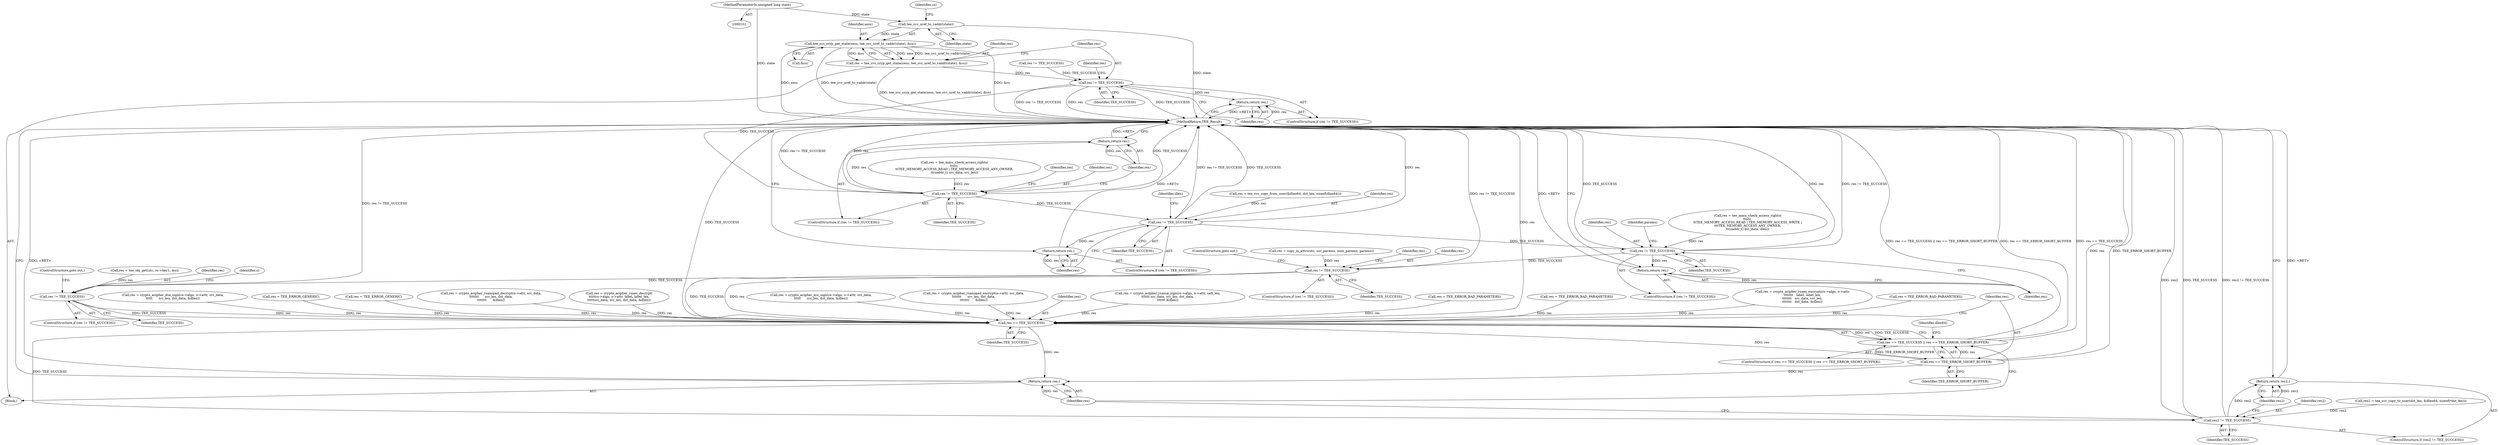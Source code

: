 digraph "0_optee_os_70697bf3c5dc3d201341b01a1a8e5bc6d2fb48f8@pointer" {
"1000150" [label="(Call,tee_svc_cryp_get_state(sess, tee_svc_uref_to_vaddr(state), &cs))"];
"1000152" [label="(Call,tee_svc_uref_to_vaddr(state))"];
"1000102" [label="(MethodParameterIn,unsigned long state)"];
"1000148" [label="(Call,res = tee_svc_cryp_get_state(sess, tee_svc_uref_to_vaddr(state), &cs))"];
"1000157" [label="(Call,res != TEE_SUCCESS)"];
"1000160" [label="(Return,return res;)"];
"1000174" [label="(Call,res != TEE_SUCCESS)"];
"1000177" [label="(Return,return res;)"];
"1000188" [label="(Call,res != TEE_SUCCESS)"];
"1000191" [label="(Return,return res;)"];
"1000210" [label="(Call,res != TEE_SUCCESS)"];
"1000213" [label="(Return,return res;)"];
"1000235" [label="(Call,res != TEE_SUCCESS)"];
"1000249" [label="(Call,res != TEE_SUCCESS)"];
"1000511" [label="(Call,res == TEE_SUCCESS)"];
"1000510" [label="(Call,res == TEE_SUCCESS || res == TEE_ERROR_SHORT_BUFFER)"];
"1000514" [label="(Call,res == TEE_ERROR_SHORT_BUFFER)"];
"1000537" [label="(Return,return res;)"];
"1000532" [label="(Call,res2 != TEE_SUCCESS)"];
"1000535" [label="(Return,return res2;)"];
"1000249" [label="(Call,res != TEE_SUCCESS)"];
"1000539" [label="(MethodReturn,TEE_Result)"];
"1000516" [label="(Identifier,TEE_ERROR_SHORT_BUFFER)"];
"1000486" [label="(Call,res = crypto_acipher_ecc_sign(cs->algo, o->attr, src_data,\n\t\t\t\t\t      src_len, dst_data, &dlen))"];
"1000258" [label="(Identifier,o)"];
"1000234" [label="(ControlStructure,if (res != TEE_SUCCESS))"];
"1000150" [label="(Call,tee_svc_cryp_get_state(sess, tee_svc_uref_to_vaddr(state), &cs))"];
"1000163" [label="(Identifier,res)"];
"1000190" [label="(Identifier,TEE_SUCCESS)"];
"1000194" [label="(Identifier,dlen)"];
"1000159" [label="(Identifier,TEE_SUCCESS)"];
"1000281" [label="(Call,res = crypto_acipher_rsanopad_encrypt(o->attr, src_data,\n\t\t\t\t\t\t\t      src_len, dst_data,\n\t\t\t\t\t\t\t      &dlen))"];
"1000512" [label="(Identifier,res)"];
"1000188" [label="(Call,res != TEE_SUCCESS)"];
"1000158" [label="(Identifier,res)"];
"1000447" [label="(Call,res = crypto_acipher_rsassa_sign(cs->algo, o->attr, salt_len,\n\t\t\t\t\t\t src_data, src_len, dst_data,\n\t\t\t\t\t\t &dlen))"];
"1000213" [label="(Return,return res;)"];
"1000251" [label="(Identifier,TEE_SUCCESS)"];
"1000179" [label="(Call,res = tee_svc_copy_from_user(&dlen64, dst_len, sizeof(dlen64)))"];
"1000154" [label="(Call,&cs)"];
"1000192" [label="(Identifier,res)"];
"1000240" [label="(Identifier,res)"];
"1000212" [label="(Identifier,TEE_SUCCESS)"];
"1000189" [label="(Identifier,res)"];
"1000237" [label="(Identifier,TEE_SUCCESS)"];
"1000175" [label="(Identifier,res)"];
"1000537" [label="(Return,return res;)"];
"1000536" [label="(Identifier,res2)"];
"1000502" [label="(Call,res = TEE_ERROR_BAD_PARAMETERS)"];
"1000252" [label="(ControlStructure,goto out;)"];
"1000535" [label="(Return,return res2;)"];
"1000196" [label="(Call,res = tee_mmu_check_access_rights(\n\t\tutc,\n\t\tTEE_MEMORY_ACCESS_READ | TEE_MEMORY_ACCESS_WRITE |\n\t\t\tTEE_MEMORY_ACCESS_ANY_OWNER,\n\t\t(uaddr_t) dst_data, dlen))"];
"1000109" [label="(Block,)"];
"1000157" [label="(Call,res != TEE_SUCCESS)"];
"1000533" [label="(Identifier,res2)"];
"1000211" [label="(Identifier,res)"];
"1000153" [label="(Identifier,state)"];
"1000173" [label="(ControlStructure,if (res != TEE_SUCCESS))"];
"1000156" [label="(ControlStructure,if (res != TEE_SUCCESS))"];
"1000532" [label="(Call,res2 != TEE_SUCCESS)"];
"1000210" [label="(Call,res != TEE_SUCCESS)"];
"1000187" [label="(ControlStructure,if (res != TEE_SUCCESS))"];
"1000414" [label="(Call,res = TEE_ERROR_BAD_PARAMETERS)"];
"1000514" [label="(Call,res == TEE_ERROR_SHORT_BUFFER)"];
"1000209" [label="(ControlStructure,if (res != TEE_SUCCESS))"];
"1000372" [label="(Call,res = crypto_acipher_rsaes_encrypt(cs->algo, o->attr,\n\t\t\t\t\t\t\t   label, label_len,\n\t\t\t\t\t\t\t   src_data, src_len,\n\t\t\t\t\t\t\t   dst_data, &dlen))"];
"1000235" [label="(Call,res != TEE_SUCCESS)"];
"1000161" [label="(Identifier,res)"];
"1000236" [label="(Identifier,res)"];
"1000137" [label="(Call,res != TEE_SUCCESS)"];
"1000155" [label="(Identifier,cs)"];
"1000531" [label="(ControlStructure,if (res2 != TEE_SUCCESS))"];
"1000162" [label="(Call,res = tee_mmu_check_access_rights(\n\t\tutc,\n\t\tTEE_MEMORY_ACCESS_READ | TEE_MEMORY_ACCESS_ANY_OWNER,\n\t\t(uaddr_t) src_data, src_len))"];
"1000177" [label="(Return,return res;)"];
"1000509" [label="(ControlStructure,if (res == TEE_SUCCESS || res == TEE_ERROR_SHORT_BUFFER))"];
"1000522" [label="(Call,res2 = tee_svc_copy_to_user(dst_len, &dlen64, sizeof(*dst_len)))"];
"1000214" [label="(Identifier,res)"];
"1000520" [label="(Identifier,dlen64)"];
"1000511" [label="(Call,res == TEE_SUCCESS)"];
"1000174" [label="(Call,res != TEE_SUCCESS)"];
"1000437" [label="(Call,res = TEE_ERROR_BAD_PARAMETERS)"];
"1000466" [label="(Call,res = crypto_acipher_dsa_sign(cs->algo, o->attr, src_data,\n\t\t\t\t\t      src_len, dst_data, &dlen))"];
"1000238" [label="(ControlStructure,goto out;)"];
"1000191" [label="(Return,return res;)"];
"1000538" [label="(Identifier,res)"];
"1000149" [label="(Identifier,res)"];
"1000151" [label="(Identifier,sess)"];
"1000216" [label="(Identifier,params)"];
"1000239" [label="(Call,res = tee_obj_get(utc, cs->key1, &o))"];
"1000264" [label="(Call,res = TEE_ERROR_GENERIC)"];
"1000313" [label="(Call,res = TEE_ERROR_GENERIC)"];
"1000160" [label="(Return,return res;)"];
"1000513" [label="(Identifier,TEE_SUCCESS)"];
"1000534" [label="(Identifier,TEE_SUCCESS)"];
"1000300" [label="(Call,res = crypto_acipher_rsanopad_decrypt(o->attr, src_data,\n\t\t\t\t\t\t\t      src_len, dst_data,\n\t\t\t\t\t\t\t      &dlen))"];
"1000510" [label="(Call,res == TEE_SUCCESS || res == TEE_ERROR_SHORT_BUFFER)"];
"1000515" [label="(Identifier,res)"];
"1000248" [label="(ControlStructure,if (res != TEE_SUCCESS))"];
"1000250" [label="(Identifier,res)"];
"1000176" [label="(Identifier,TEE_SUCCESS)"];
"1000152" [label="(Call,tee_svc_uref_to_vaddr(state))"];
"1000180" [label="(Identifier,res)"];
"1000148" [label="(Call,res = tee_svc_cryp_get_state(sess, tee_svc_uref_to_vaddr(state), &cs))"];
"1000178" [label="(Identifier,res)"];
"1000227" [label="(Call,res = copy_in_attrs(utc, usr_params, num_params, params))"];
"1000396" [label="(Call,res = crypto_acipher_rsaes_decrypt(\n\t\t\t\t\tcs->algo, o->attr, label, label_len,\n\t\t\t\t\tsrc_data, src_len, dst_data, &dlen))"];
"1000102" [label="(MethodParameterIn,unsigned long state)"];
"1000150" -> "1000148"  [label="AST: "];
"1000150" -> "1000154"  [label="CFG: "];
"1000151" -> "1000150"  [label="AST: "];
"1000152" -> "1000150"  [label="AST: "];
"1000154" -> "1000150"  [label="AST: "];
"1000148" -> "1000150"  [label="CFG: "];
"1000150" -> "1000539"  [label="DDG: sess"];
"1000150" -> "1000539"  [label="DDG: tee_svc_uref_to_vaddr(state)"];
"1000150" -> "1000539"  [label="DDG: &cs"];
"1000150" -> "1000148"  [label="DDG: sess"];
"1000150" -> "1000148"  [label="DDG: tee_svc_uref_to_vaddr(state)"];
"1000150" -> "1000148"  [label="DDG: &cs"];
"1000152" -> "1000150"  [label="DDG: state"];
"1000152" -> "1000153"  [label="CFG: "];
"1000153" -> "1000152"  [label="AST: "];
"1000155" -> "1000152"  [label="CFG: "];
"1000152" -> "1000539"  [label="DDG: state"];
"1000102" -> "1000152"  [label="DDG: state"];
"1000102" -> "1000101"  [label="AST: "];
"1000102" -> "1000539"  [label="DDG: state"];
"1000148" -> "1000109"  [label="AST: "];
"1000149" -> "1000148"  [label="AST: "];
"1000158" -> "1000148"  [label="CFG: "];
"1000148" -> "1000539"  [label="DDG: tee_svc_cryp_get_state(sess, tee_svc_uref_to_vaddr(state), &cs)"];
"1000148" -> "1000157"  [label="DDG: res"];
"1000157" -> "1000156"  [label="AST: "];
"1000157" -> "1000159"  [label="CFG: "];
"1000158" -> "1000157"  [label="AST: "];
"1000159" -> "1000157"  [label="AST: "];
"1000161" -> "1000157"  [label="CFG: "];
"1000163" -> "1000157"  [label="CFG: "];
"1000157" -> "1000539"  [label="DDG: TEE_SUCCESS"];
"1000157" -> "1000539"  [label="DDG: res != TEE_SUCCESS"];
"1000157" -> "1000539"  [label="DDG: res"];
"1000137" -> "1000157"  [label="DDG: TEE_SUCCESS"];
"1000157" -> "1000160"  [label="DDG: res"];
"1000157" -> "1000174"  [label="DDG: TEE_SUCCESS"];
"1000160" -> "1000156"  [label="AST: "];
"1000160" -> "1000161"  [label="CFG: "];
"1000161" -> "1000160"  [label="AST: "];
"1000539" -> "1000160"  [label="CFG: "];
"1000160" -> "1000539"  [label="DDG: <RET>"];
"1000161" -> "1000160"  [label="DDG: res"];
"1000174" -> "1000173"  [label="AST: "];
"1000174" -> "1000176"  [label="CFG: "];
"1000175" -> "1000174"  [label="AST: "];
"1000176" -> "1000174"  [label="AST: "];
"1000178" -> "1000174"  [label="CFG: "];
"1000180" -> "1000174"  [label="CFG: "];
"1000174" -> "1000539"  [label="DDG: TEE_SUCCESS"];
"1000174" -> "1000539"  [label="DDG: res != TEE_SUCCESS"];
"1000174" -> "1000539"  [label="DDG: res"];
"1000162" -> "1000174"  [label="DDG: res"];
"1000174" -> "1000177"  [label="DDG: res"];
"1000174" -> "1000188"  [label="DDG: TEE_SUCCESS"];
"1000177" -> "1000173"  [label="AST: "];
"1000177" -> "1000178"  [label="CFG: "];
"1000178" -> "1000177"  [label="AST: "];
"1000539" -> "1000177"  [label="CFG: "];
"1000177" -> "1000539"  [label="DDG: <RET>"];
"1000178" -> "1000177"  [label="DDG: res"];
"1000188" -> "1000187"  [label="AST: "];
"1000188" -> "1000190"  [label="CFG: "];
"1000189" -> "1000188"  [label="AST: "];
"1000190" -> "1000188"  [label="AST: "];
"1000192" -> "1000188"  [label="CFG: "];
"1000194" -> "1000188"  [label="CFG: "];
"1000188" -> "1000539"  [label="DDG: res != TEE_SUCCESS"];
"1000188" -> "1000539"  [label="DDG: TEE_SUCCESS"];
"1000188" -> "1000539"  [label="DDG: res"];
"1000179" -> "1000188"  [label="DDG: res"];
"1000188" -> "1000191"  [label="DDG: res"];
"1000188" -> "1000210"  [label="DDG: TEE_SUCCESS"];
"1000191" -> "1000187"  [label="AST: "];
"1000191" -> "1000192"  [label="CFG: "];
"1000192" -> "1000191"  [label="AST: "];
"1000539" -> "1000191"  [label="CFG: "];
"1000191" -> "1000539"  [label="DDG: <RET>"];
"1000192" -> "1000191"  [label="DDG: res"];
"1000210" -> "1000209"  [label="AST: "];
"1000210" -> "1000212"  [label="CFG: "];
"1000211" -> "1000210"  [label="AST: "];
"1000212" -> "1000210"  [label="AST: "];
"1000214" -> "1000210"  [label="CFG: "];
"1000216" -> "1000210"  [label="CFG: "];
"1000210" -> "1000539"  [label="DDG: res != TEE_SUCCESS"];
"1000210" -> "1000539"  [label="DDG: TEE_SUCCESS"];
"1000210" -> "1000539"  [label="DDG: res"];
"1000196" -> "1000210"  [label="DDG: res"];
"1000210" -> "1000213"  [label="DDG: res"];
"1000210" -> "1000235"  [label="DDG: TEE_SUCCESS"];
"1000213" -> "1000209"  [label="AST: "];
"1000213" -> "1000214"  [label="CFG: "];
"1000214" -> "1000213"  [label="AST: "];
"1000539" -> "1000213"  [label="CFG: "];
"1000213" -> "1000539"  [label="DDG: <RET>"];
"1000214" -> "1000213"  [label="DDG: res"];
"1000235" -> "1000234"  [label="AST: "];
"1000235" -> "1000237"  [label="CFG: "];
"1000236" -> "1000235"  [label="AST: "];
"1000237" -> "1000235"  [label="AST: "];
"1000238" -> "1000235"  [label="CFG: "];
"1000240" -> "1000235"  [label="CFG: "];
"1000235" -> "1000539"  [label="DDG: res != TEE_SUCCESS"];
"1000227" -> "1000235"  [label="DDG: res"];
"1000235" -> "1000249"  [label="DDG: TEE_SUCCESS"];
"1000235" -> "1000511"  [label="DDG: res"];
"1000235" -> "1000511"  [label="DDG: TEE_SUCCESS"];
"1000249" -> "1000248"  [label="AST: "];
"1000249" -> "1000251"  [label="CFG: "];
"1000250" -> "1000249"  [label="AST: "];
"1000251" -> "1000249"  [label="AST: "];
"1000252" -> "1000249"  [label="CFG: "];
"1000258" -> "1000249"  [label="CFG: "];
"1000249" -> "1000539"  [label="DDG: res != TEE_SUCCESS"];
"1000239" -> "1000249"  [label="DDG: res"];
"1000249" -> "1000511"  [label="DDG: res"];
"1000249" -> "1000511"  [label="DDG: TEE_SUCCESS"];
"1000511" -> "1000510"  [label="AST: "];
"1000511" -> "1000513"  [label="CFG: "];
"1000512" -> "1000511"  [label="AST: "];
"1000513" -> "1000511"  [label="AST: "];
"1000515" -> "1000511"  [label="CFG: "];
"1000510" -> "1000511"  [label="CFG: "];
"1000511" -> "1000539"  [label="DDG: TEE_SUCCESS"];
"1000511" -> "1000539"  [label="DDG: res"];
"1000511" -> "1000510"  [label="DDG: res"];
"1000511" -> "1000510"  [label="DDG: TEE_SUCCESS"];
"1000396" -> "1000511"  [label="DDG: res"];
"1000281" -> "1000511"  [label="DDG: res"];
"1000502" -> "1000511"  [label="DDG: res"];
"1000466" -> "1000511"  [label="DDG: res"];
"1000300" -> "1000511"  [label="DDG: res"];
"1000372" -> "1000511"  [label="DDG: res"];
"1000414" -> "1000511"  [label="DDG: res"];
"1000313" -> "1000511"  [label="DDG: res"];
"1000486" -> "1000511"  [label="DDG: res"];
"1000264" -> "1000511"  [label="DDG: res"];
"1000437" -> "1000511"  [label="DDG: res"];
"1000447" -> "1000511"  [label="DDG: res"];
"1000511" -> "1000514"  [label="DDG: res"];
"1000511" -> "1000532"  [label="DDG: TEE_SUCCESS"];
"1000511" -> "1000537"  [label="DDG: res"];
"1000510" -> "1000509"  [label="AST: "];
"1000510" -> "1000514"  [label="CFG: "];
"1000514" -> "1000510"  [label="AST: "];
"1000520" -> "1000510"  [label="CFG: "];
"1000538" -> "1000510"  [label="CFG: "];
"1000510" -> "1000539"  [label="DDG: res == TEE_ERROR_SHORT_BUFFER"];
"1000510" -> "1000539"  [label="DDG: res == TEE_SUCCESS"];
"1000510" -> "1000539"  [label="DDG: res == TEE_SUCCESS || res == TEE_ERROR_SHORT_BUFFER"];
"1000514" -> "1000510"  [label="DDG: res"];
"1000514" -> "1000510"  [label="DDG: TEE_ERROR_SHORT_BUFFER"];
"1000514" -> "1000516"  [label="CFG: "];
"1000515" -> "1000514"  [label="AST: "];
"1000516" -> "1000514"  [label="AST: "];
"1000514" -> "1000539"  [label="DDG: res"];
"1000514" -> "1000539"  [label="DDG: TEE_ERROR_SHORT_BUFFER"];
"1000514" -> "1000537"  [label="DDG: res"];
"1000537" -> "1000109"  [label="AST: "];
"1000537" -> "1000538"  [label="CFG: "];
"1000538" -> "1000537"  [label="AST: "];
"1000539" -> "1000537"  [label="CFG: "];
"1000537" -> "1000539"  [label="DDG: <RET>"];
"1000538" -> "1000537"  [label="DDG: res"];
"1000532" -> "1000531"  [label="AST: "];
"1000532" -> "1000534"  [label="CFG: "];
"1000533" -> "1000532"  [label="AST: "];
"1000534" -> "1000532"  [label="AST: "];
"1000536" -> "1000532"  [label="CFG: "];
"1000538" -> "1000532"  [label="CFG: "];
"1000532" -> "1000539"  [label="DDG: res2"];
"1000532" -> "1000539"  [label="DDG: TEE_SUCCESS"];
"1000532" -> "1000539"  [label="DDG: res2 != TEE_SUCCESS"];
"1000522" -> "1000532"  [label="DDG: res2"];
"1000532" -> "1000535"  [label="DDG: res2"];
"1000535" -> "1000531"  [label="AST: "];
"1000535" -> "1000536"  [label="CFG: "];
"1000536" -> "1000535"  [label="AST: "];
"1000539" -> "1000535"  [label="CFG: "];
"1000535" -> "1000539"  [label="DDG: <RET>"];
"1000536" -> "1000535"  [label="DDG: res2"];
}
